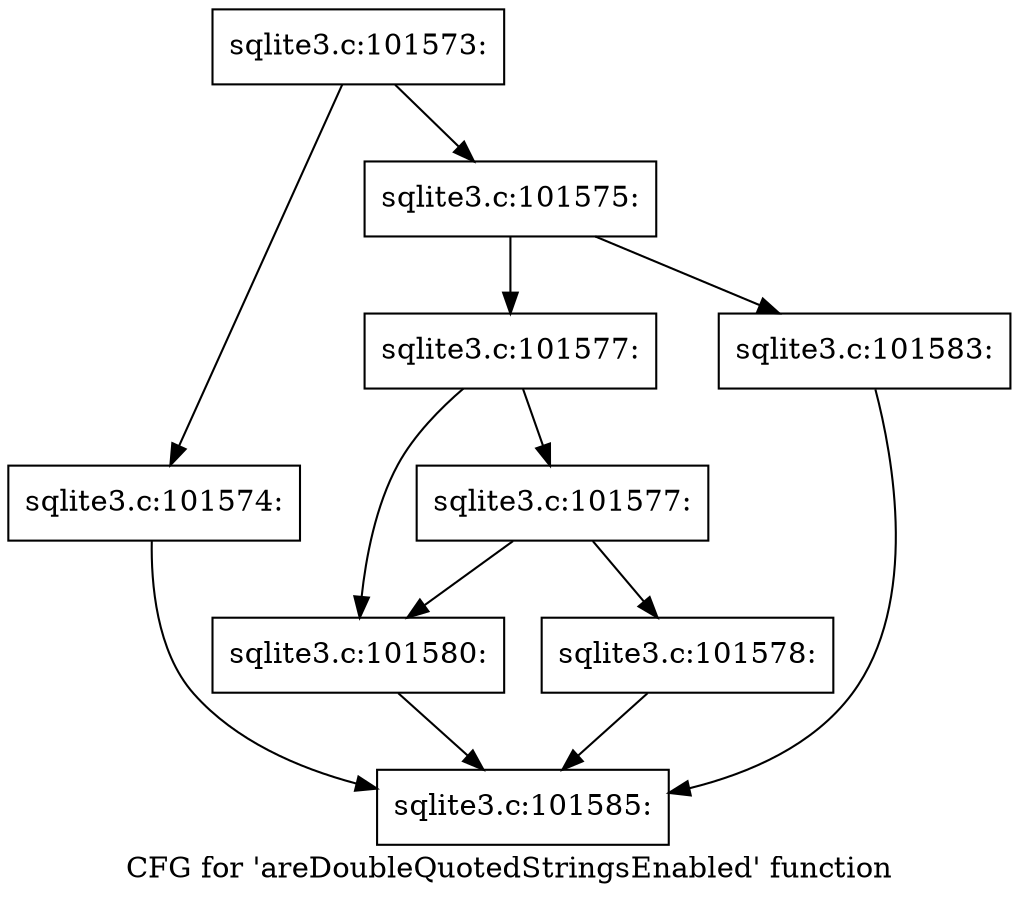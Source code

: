 digraph "CFG for 'areDoubleQuotedStringsEnabled' function" {
	label="CFG for 'areDoubleQuotedStringsEnabled' function";

	Node0x55c0f8eb8490 [shape=record,label="{sqlite3.c:101573:}"];
	Node0x55c0f8eb8490 -> Node0x55c0f8eba9b0;
	Node0x55c0f8eb8490 -> Node0x55c0f8ebad30;
	Node0x55c0f8eba9b0 [shape=record,label="{sqlite3.c:101574:}"];
	Node0x55c0f8eba9b0 -> Node0x55c0f8eb99f0;
	Node0x55c0f8ebad30 [shape=record,label="{sqlite3.c:101575:}"];
	Node0x55c0f8ebad30 -> Node0x55c0f8ebb970;
	Node0x55c0f8ebad30 -> Node0x55c0f8ebba10;
	Node0x55c0f8ebb970 [shape=record,label="{sqlite3.c:101577:}"];
	Node0x55c0f8ebb970 -> Node0x55c0f8ebc040;
	Node0x55c0f8ebb970 -> Node0x55c0f8ebbff0;
	Node0x55c0f8ebc040 [shape=record,label="{sqlite3.c:101577:}"];
	Node0x55c0f8ebc040 -> Node0x55c0f8ebbfa0;
	Node0x55c0f8ebc040 -> Node0x55c0f8ebbff0;
	Node0x55c0f8ebbfa0 [shape=record,label="{sqlite3.c:101578:}"];
	Node0x55c0f8ebbfa0 -> Node0x55c0f8eb99f0;
	Node0x55c0f8ebbff0 [shape=record,label="{sqlite3.c:101580:}"];
	Node0x55c0f8ebbff0 -> Node0x55c0f8eb99f0;
	Node0x55c0f8ebba10 [shape=record,label="{sqlite3.c:101583:}"];
	Node0x55c0f8ebba10 -> Node0x55c0f8eb99f0;
	Node0x55c0f8eb99f0 [shape=record,label="{sqlite3.c:101585:}"];
}
